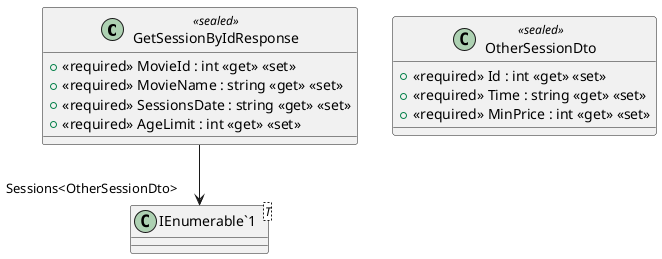 @startuml
class GetSessionByIdResponse <<sealed>> {
    + <<required>> MovieId : int <<get>> <<set>>
    + <<required>> MovieName : string <<get>> <<set>>
    + <<required>> SessionsDate : string <<get>> <<set>>
    + <<required>> AgeLimit : int <<get>> <<set>>
}
class OtherSessionDto <<sealed>> {
    + <<required>> Id : int <<get>> <<set>>
    + <<required>> Time : string <<get>> <<set>>
    + <<required>> MinPrice : int <<get>> <<set>>
}
class "IEnumerable`1"<T> {
}
GetSessionByIdResponse --> "Sessions<OtherSessionDto>" "IEnumerable`1"
@enduml
